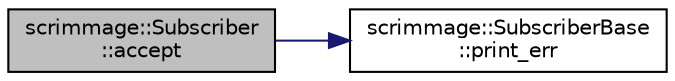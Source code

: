 digraph "scrimmage::Subscriber::accept"
{
 // LATEX_PDF_SIZE
  edge [fontname="Helvetica",fontsize="10",labelfontname="Helvetica",labelfontsize="10"];
  node [fontname="Helvetica",fontsize="10",shape=record];
  rankdir="LR";
  Node1 [label="scrimmage::Subscriber\l::accept",height=0.2,width=0.4,color="black", fillcolor="grey75", style="filled", fontcolor="black",tooltip=" "];
  Node1 -> Node2 [color="midnightblue",fontsize="10",style="solid",fontname="Helvetica"];
  Node2 [label="scrimmage::SubscriberBase\l::print_err",height=0.2,width=0.4,color="black", fillcolor="white", style="filled",URL="$classscrimmage_1_1SubscriberBase.html#a3e1562819394a3efd86aacf26728aead",tooltip=" "];
}
